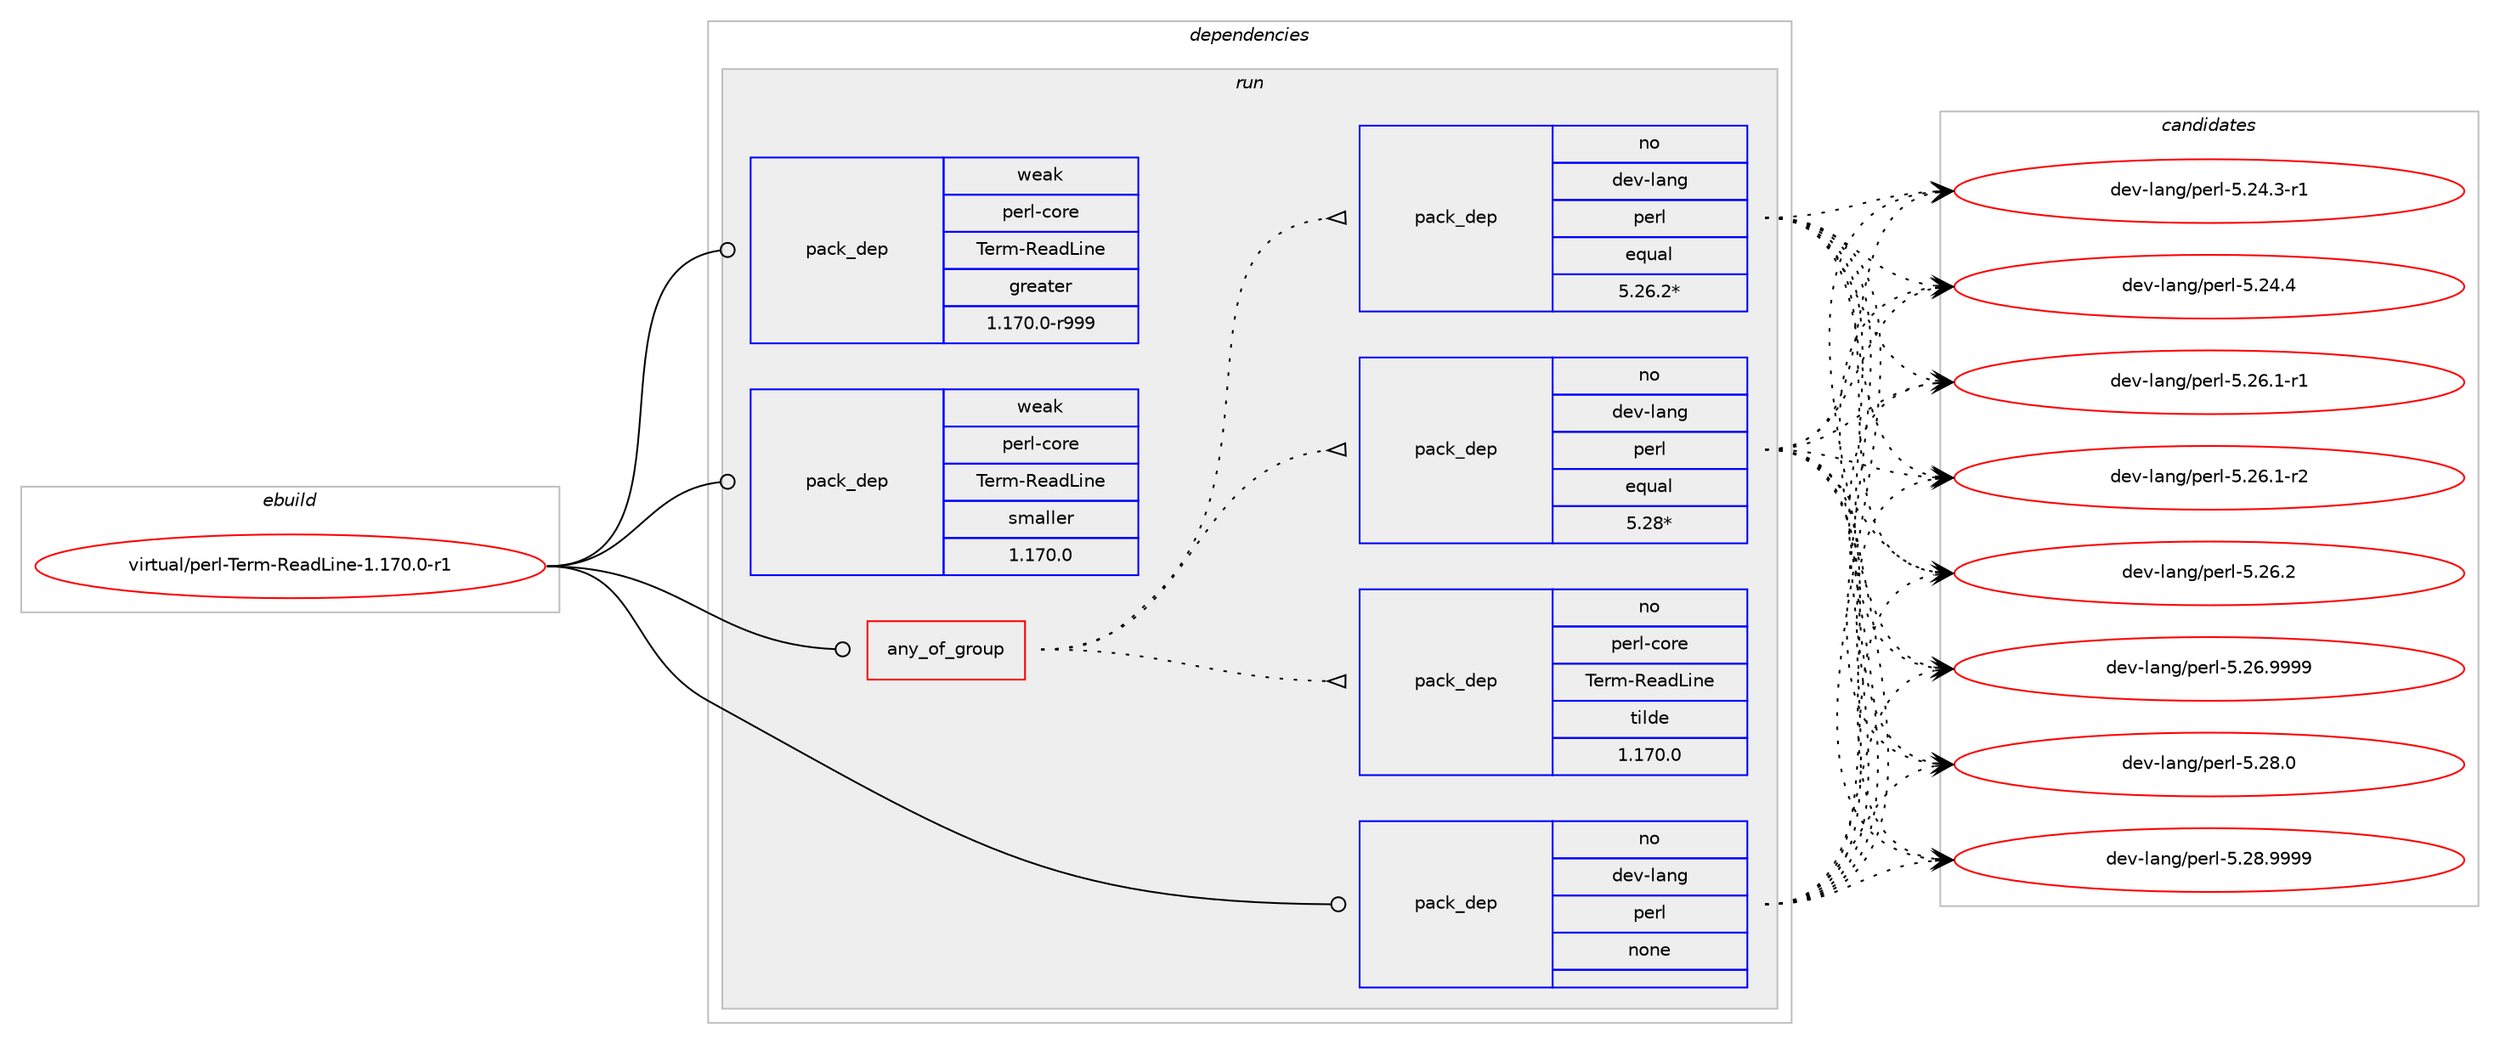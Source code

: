 digraph prolog {

# *************
# Graph options
# *************

newrank=true;
concentrate=true;
compound=true;
graph [rankdir=LR,fontname=Helvetica,fontsize=10,ranksep=1.5];#, ranksep=2.5, nodesep=0.2];
edge  [arrowhead=vee];
node  [fontname=Helvetica,fontsize=10];

# **********
# The ebuild
# **********

subgraph cluster_leftcol {
color=gray;
rank=same;
label=<<i>ebuild</i>>;
id [label="virtual/perl-Term-ReadLine-1.170.0-r1", color=red, width=4, href="../virtual/perl-Term-ReadLine-1.170.0-r1.svg"];
}

# ****************
# The dependencies
# ****************

subgraph cluster_midcol {
color=gray;
label=<<i>dependencies</i>>;
subgraph cluster_compile {
fillcolor="#eeeeee";
style=filled;
label=<<i>compile</i>>;
}
subgraph cluster_compileandrun {
fillcolor="#eeeeee";
style=filled;
label=<<i>compile and run</i>>;
}
subgraph cluster_run {
fillcolor="#eeeeee";
style=filled;
label=<<i>run</i>>;
subgraph any295 {
dependency17262 [label=<<TABLE BORDER="0" CELLBORDER="1" CELLSPACING="0" CELLPADDING="4"><TR><TD CELLPADDING="10">any_of_group</TD></TR></TABLE>>, shape=none, color=red];subgraph pack11975 {
dependency17263 [label=<<TABLE BORDER="0" CELLBORDER="1" CELLSPACING="0" CELLPADDING="4" WIDTH="220"><TR><TD ROWSPAN="6" CELLPADDING="30">pack_dep</TD></TR><TR><TD WIDTH="110">no</TD></TR><TR><TD>dev-lang</TD></TR><TR><TD>perl</TD></TR><TR><TD>equal</TD></TR><TR><TD>5.28*</TD></TR></TABLE>>, shape=none, color=blue];
}
dependency17262:e -> dependency17263:w [weight=20,style="dotted",arrowhead="oinv"];
subgraph pack11976 {
dependency17264 [label=<<TABLE BORDER="0" CELLBORDER="1" CELLSPACING="0" CELLPADDING="4" WIDTH="220"><TR><TD ROWSPAN="6" CELLPADDING="30">pack_dep</TD></TR><TR><TD WIDTH="110">no</TD></TR><TR><TD>dev-lang</TD></TR><TR><TD>perl</TD></TR><TR><TD>equal</TD></TR><TR><TD>5.26.2*</TD></TR></TABLE>>, shape=none, color=blue];
}
dependency17262:e -> dependency17264:w [weight=20,style="dotted",arrowhead="oinv"];
subgraph pack11977 {
dependency17265 [label=<<TABLE BORDER="0" CELLBORDER="1" CELLSPACING="0" CELLPADDING="4" WIDTH="220"><TR><TD ROWSPAN="6" CELLPADDING="30">pack_dep</TD></TR><TR><TD WIDTH="110">no</TD></TR><TR><TD>perl-core</TD></TR><TR><TD>Term-ReadLine</TD></TR><TR><TD>tilde</TD></TR><TR><TD>1.170.0</TD></TR></TABLE>>, shape=none, color=blue];
}
dependency17262:e -> dependency17265:w [weight=20,style="dotted",arrowhead="oinv"];
}
id:e -> dependency17262:w [weight=20,style="solid",arrowhead="odot"];
subgraph pack11978 {
dependency17266 [label=<<TABLE BORDER="0" CELLBORDER="1" CELLSPACING="0" CELLPADDING="4" WIDTH="220"><TR><TD ROWSPAN="6" CELLPADDING="30">pack_dep</TD></TR><TR><TD WIDTH="110">no</TD></TR><TR><TD>dev-lang</TD></TR><TR><TD>perl</TD></TR><TR><TD>none</TD></TR><TR><TD></TD></TR></TABLE>>, shape=none, color=blue];
}
id:e -> dependency17266:w [weight=20,style="solid",arrowhead="odot"];
subgraph pack11979 {
dependency17267 [label=<<TABLE BORDER="0" CELLBORDER="1" CELLSPACING="0" CELLPADDING="4" WIDTH="220"><TR><TD ROWSPAN="6" CELLPADDING="30">pack_dep</TD></TR><TR><TD WIDTH="110">weak</TD></TR><TR><TD>perl-core</TD></TR><TR><TD>Term-ReadLine</TD></TR><TR><TD>greater</TD></TR><TR><TD>1.170.0-r999</TD></TR></TABLE>>, shape=none, color=blue];
}
id:e -> dependency17267:w [weight=20,style="solid",arrowhead="odot"];
subgraph pack11980 {
dependency17268 [label=<<TABLE BORDER="0" CELLBORDER="1" CELLSPACING="0" CELLPADDING="4" WIDTH="220"><TR><TD ROWSPAN="6" CELLPADDING="30">pack_dep</TD></TR><TR><TD WIDTH="110">weak</TD></TR><TR><TD>perl-core</TD></TR><TR><TD>Term-ReadLine</TD></TR><TR><TD>smaller</TD></TR><TR><TD>1.170.0</TD></TR></TABLE>>, shape=none, color=blue];
}
id:e -> dependency17268:w [weight=20,style="solid",arrowhead="odot"];
}
}

# **************
# The candidates
# **************

subgraph cluster_choices {
rank=same;
color=gray;
label=<<i>candidates</i>>;

subgraph choice11975 {
color=black;
nodesep=1;
choice100101118451089711010347112101114108455346505246514511449 [label="dev-lang/perl-5.24.3-r1", color=red, width=4,href="../dev-lang/perl-5.24.3-r1.svg"];
choice10010111845108971101034711210111410845534650524652 [label="dev-lang/perl-5.24.4", color=red, width=4,href="../dev-lang/perl-5.24.4.svg"];
choice100101118451089711010347112101114108455346505446494511449 [label="dev-lang/perl-5.26.1-r1", color=red, width=4,href="../dev-lang/perl-5.26.1-r1.svg"];
choice100101118451089711010347112101114108455346505446494511450 [label="dev-lang/perl-5.26.1-r2", color=red, width=4,href="../dev-lang/perl-5.26.1-r2.svg"];
choice10010111845108971101034711210111410845534650544650 [label="dev-lang/perl-5.26.2", color=red, width=4,href="../dev-lang/perl-5.26.2.svg"];
choice10010111845108971101034711210111410845534650544657575757 [label="dev-lang/perl-5.26.9999", color=red, width=4,href="../dev-lang/perl-5.26.9999.svg"];
choice10010111845108971101034711210111410845534650564648 [label="dev-lang/perl-5.28.0", color=red, width=4,href="../dev-lang/perl-5.28.0.svg"];
choice10010111845108971101034711210111410845534650564657575757 [label="dev-lang/perl-5.28.9999", color=red, width=4,href="../dev-lang/perl-5.28.9999.svg"];
dependency17263:e -> choice100101118451089711010347112101114108455346505246514511449:w [style=dotted,weight="100"];
dependency17263:e -> choice10010111845108971101034711210111410845534650524652:w [style=dotted,weight="100"];
dependency17263:e -> choice100101118451089711010347112101114108455346505446494511449:w [style=dotted,weight="100"];
dependency17263:e -> choice100101118451089711010347112101114108455346505446494511450:w [style=dotted,weight="100"];
dependency17263:e -> choice10010111845108971101034711210111410845534650544650:w [style=dotted,weight="100"];
dependency17263:e -> choice10010111845108971101034711210111410845534650544657575757:w [style=dotted,weight="100"];
dependency17263:e -> choice10010111845108971101034711210111410845534650564648:w [style=dotted,weight="100"];
dependency17263:e -> choice10010111845108971101034711210111410845534650564657575757:w [style=dotted,weight="100"];
}
subgraph choice11976 {
color=black;
nodesep=1;
choice100101118451089711010347112101114108455346505246514511449 [label="dev-lang/perl-5.24.3-r1", color=red, width=4,href="../dev-lang/perl-5.24.3-r1.svg"];
choice10010111845108971101034711210111410845534650524652 [label="dev-lang/perl-5.24.4", color=red, width=4,href="../dev-lang/perl-5.24.4.svg"];
choice100101118451089711010347112101114108455346505446494511449 [label="dev-lang/perl-5.26.1-r1", color=red, width=4,href="../dev-lang/perl-5.26.1-r1.svg"];
choice100101118451089711010347112101114108455346505446494511450 [label="dev-lang/perl-5.26.1-r2", color=red, width=4,href="../dev-lang/perl-5.26.1-r2.svg"];
choice10010111845108971101034711210111410845534650544650 [label="dev-lang/perl-5.26.2", color=red, width=4,href="../dev-lang/perl-5.26.2.svg"];
choice10010111845108971101034711210111410845534650544657575757 [label="dev-lang/perl-5.26.9999", color=red, width=4,href="../dev-lang/perl-5.26.9999.svg"];
choice10010111845108971101034711210111410845534650564648 [label="dev-lang/perl-5.28.0", color=red, width=4,href="../dev-lang/perl-5.28.0.svg"];
choice10010111845108971101034711210111410845534650564657575757 [label="dev-lang/perl-5.28.9999", color=red, width=4,href="../dev-lang/perl-5.28.9999.svg"];
dependency17264:e -> choice100101118451089711010347112101114108455346505246514511449:w [style=dotted,weight="100"];
dependency17264:e -> choice10010111845108971101034711210111410845534650524652:w [style=dotted,weight="100"];
dependency17264:e -> choice100101118451089711010347112101114108455346505446494511449:w [style=dotted,weight="100"];
dependency17264:e -> choice100101118451089711010347112101114108455346505446494511450:w [style=dotted,weight="100"];
dependency17264:e -> choice10010111845108971101034711210111410845534650544650:w [style=dotted,weight="100"];
dependency17264:e -> choice10010111845108971101034711210111410845534650544657575757:w [style=dotted,weight="100"];
dependency17264:e -> choice10010111845108971101034711210111410845534650564648:w [style=dotted,weight="100"];
dependency17264:e -> choice10010111845108971101034711210111410845534650564657575757:w [style=dotted,weight="100"];
}
subgraph choice11977 {
color=black;
nodesep=1;
}
subgraph choice11978 {
color=black;
nodesep=1;
choice100101118451089711010347112101114108455346505246514511449 [label="dev-lang/perl-5.24.3-r1", color=red, width=4,href="../dev-lang/perl-5.24.3-r1.svg"];
choice10010111845108971101034711210111410845534650524652 [label="dev-lang/perl-5.24.4", color=red, width=4,href="../dev-lang/perl-5.24.4.svg"];
choice100101118451089711010347112101114108455346505446494511449 [label="dev-lang/perl-5.26.1-r1", color=red, width=4,href="../dev-lang/perl-5.26.1-r1.svg"];
choice100101118451089711010347112101114108455346505446494511450 [label="dev-lang/perl-5.26.1-r2", color=red, width=4,href="../dev-lang/perl-5.26.1-r2.svg"];
choice10010111845108971101034711210111410845534650544650 [label="dev-lang/perl-5.26.2", color=red, width=4,href="../dev-lang/perl-5.26.2.svg"];
choice10010111845108971101034711210111410845534650544657575757 [label="dev-lang/perl-5.26.9999", color=red, width=4,href="../dev-lang/perl-5.26.9999.svg"];
choice10010111845108971101034711210111410845534650564648 [label="dev-lang/perl-5.28.0", color=red, width=4,href="../dev-lang/perl-5.28.0.svg"];
choice10010111845108971101034711210111410845534650564657575757 [label="dev-lang/perl-5.28.9999", color=red, width=4,href="../dev-lang/perl-5.28.9999.svg"];
dependency17266:e -> choice100101118451089711010347112101114108455346505246514511449:w [style=dotted,weight="100"];
dependency17266:e -> choice10010111845108971101034711210111410845534650524652:w [style=dotted,weight="100"];
dependency17266:e -> choice100101118451089711010347112101114108455346505446494511449:w [style=dotted,weight="100"];
dependency17266:e -> choice100101118451089711010347112101114108455346505446494511450:w [style=dotted,weight="100"];
dependency17266:e -> choice10010111845108971101034711210111410845534650544650:w [style=dotted,weight="100"];
dependency17266:e -> choice10010111845108971101034711210111410845534650544657575757:w [style=dotted,weight="100"];
dependency17266:e -> choice10010111845108971101034711210111410845534650564648:w [style=dotted,weight="100"];
dependency17266:e -> choice10010111845108971101034711210111410845534650564657575757:w [style=dotted,weight="100"];
}
subgraph choice11979 {
color=black;
nodesep=1;
}
subgraph choice11980 {
color=black;
nodesep=1;
}
}

}
